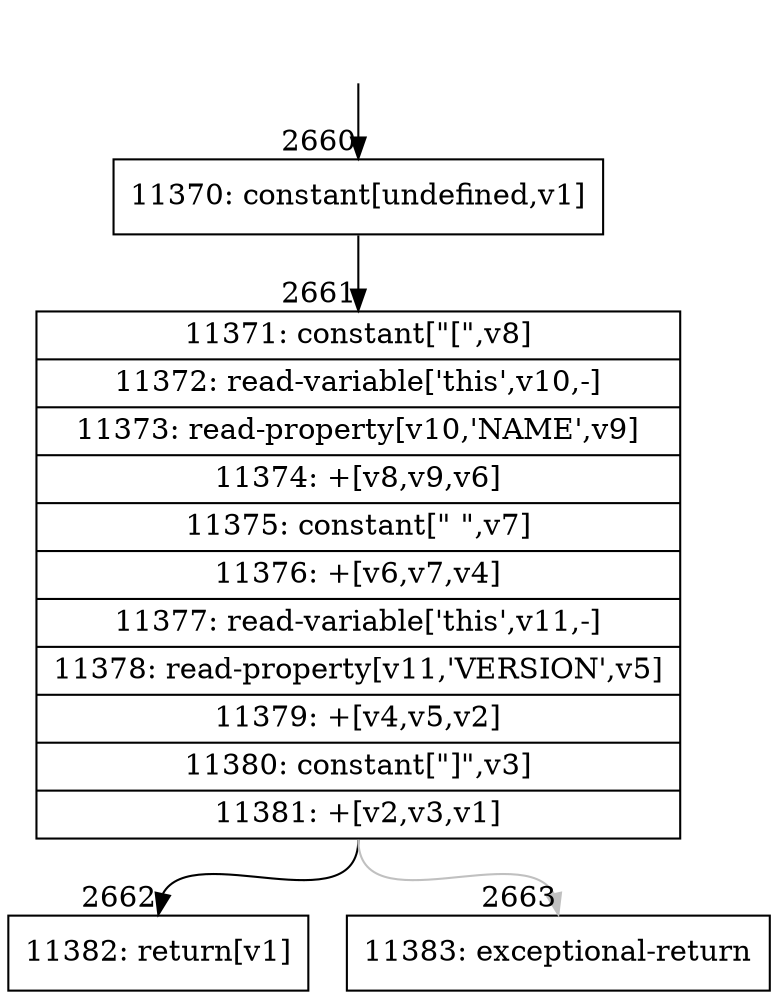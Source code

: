 digraph {
rankdir="TD"
BB_entry203[shape=none,label=""];
BB_entry203 -> BB2660 [tailport=s, headport=n, headlabel="    2660"]
BB2660 [shape=record label="{11370: constant[undefined,v1]}" ] 
BB2660 -> BB2661 [tailport=s, headport=n, headlabel="      2661"]
BB2661 [shape=record label="{11371: constant[\"[\",v8]|11372: read-variable['this',v10,-]|11373: read-property[v10,'NAME',v9]|11374: +[v8,v9,v6]|11375: constant[\" \",v7]|11376: +[v6,v7,v4]|11377: read-variable['this',v11,-]|11378: read-property[v11,'VERSION',v5]|11379: +[v4,v5,v2]|11380: constant[\"]\",v3]|11381: +[v2,v3,v1]}" ] 
BB2661 -> BB2662 [tailport=s, headport=n, headlabel="      2662"]
BB2661 -> BB2663 [tailport=s, headport=n, color=gray, headlabel="      2663"]
BB2662 [shape=record label="{11382: return[v1]}" ] 
BB2663 [shape=record label="{11383: exceptional-return}" ] 
//#$~ 1701
}

